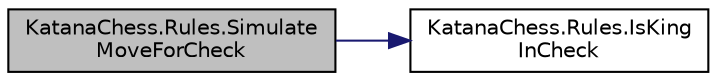 digraph "KatanaChess.Rules.SimulateMoveForCheck"
{
  edge [fontname="Helvetica",fontsize="10",labelfontname="Helvetica",labelfontsize="10"];
  node [fontname="Helvetica",fontsize="10",shape=record];
  rankdir="LR";
  Node1 [label="KatanaChess.Rules.Simulate\lMoveForCheck",height=0.2,width=0.4,color="black", fillcolor="grey75", style="filled", fontcolor="black"];
  Node1 -> Node2 [color="midnightblue",fontsize="10",style="solid",fontname="Helvetica"];
  Node2 [label="KatanaChess.Rules.IsKing\lInCheck",height=0.2,width=0.4,color="black", fillcolor="white", style="filled",URL="$class_katana_chess_1_1_rules.html#a33d5fb5e51ce6a9523e0cf00ba09fc01"];
}
